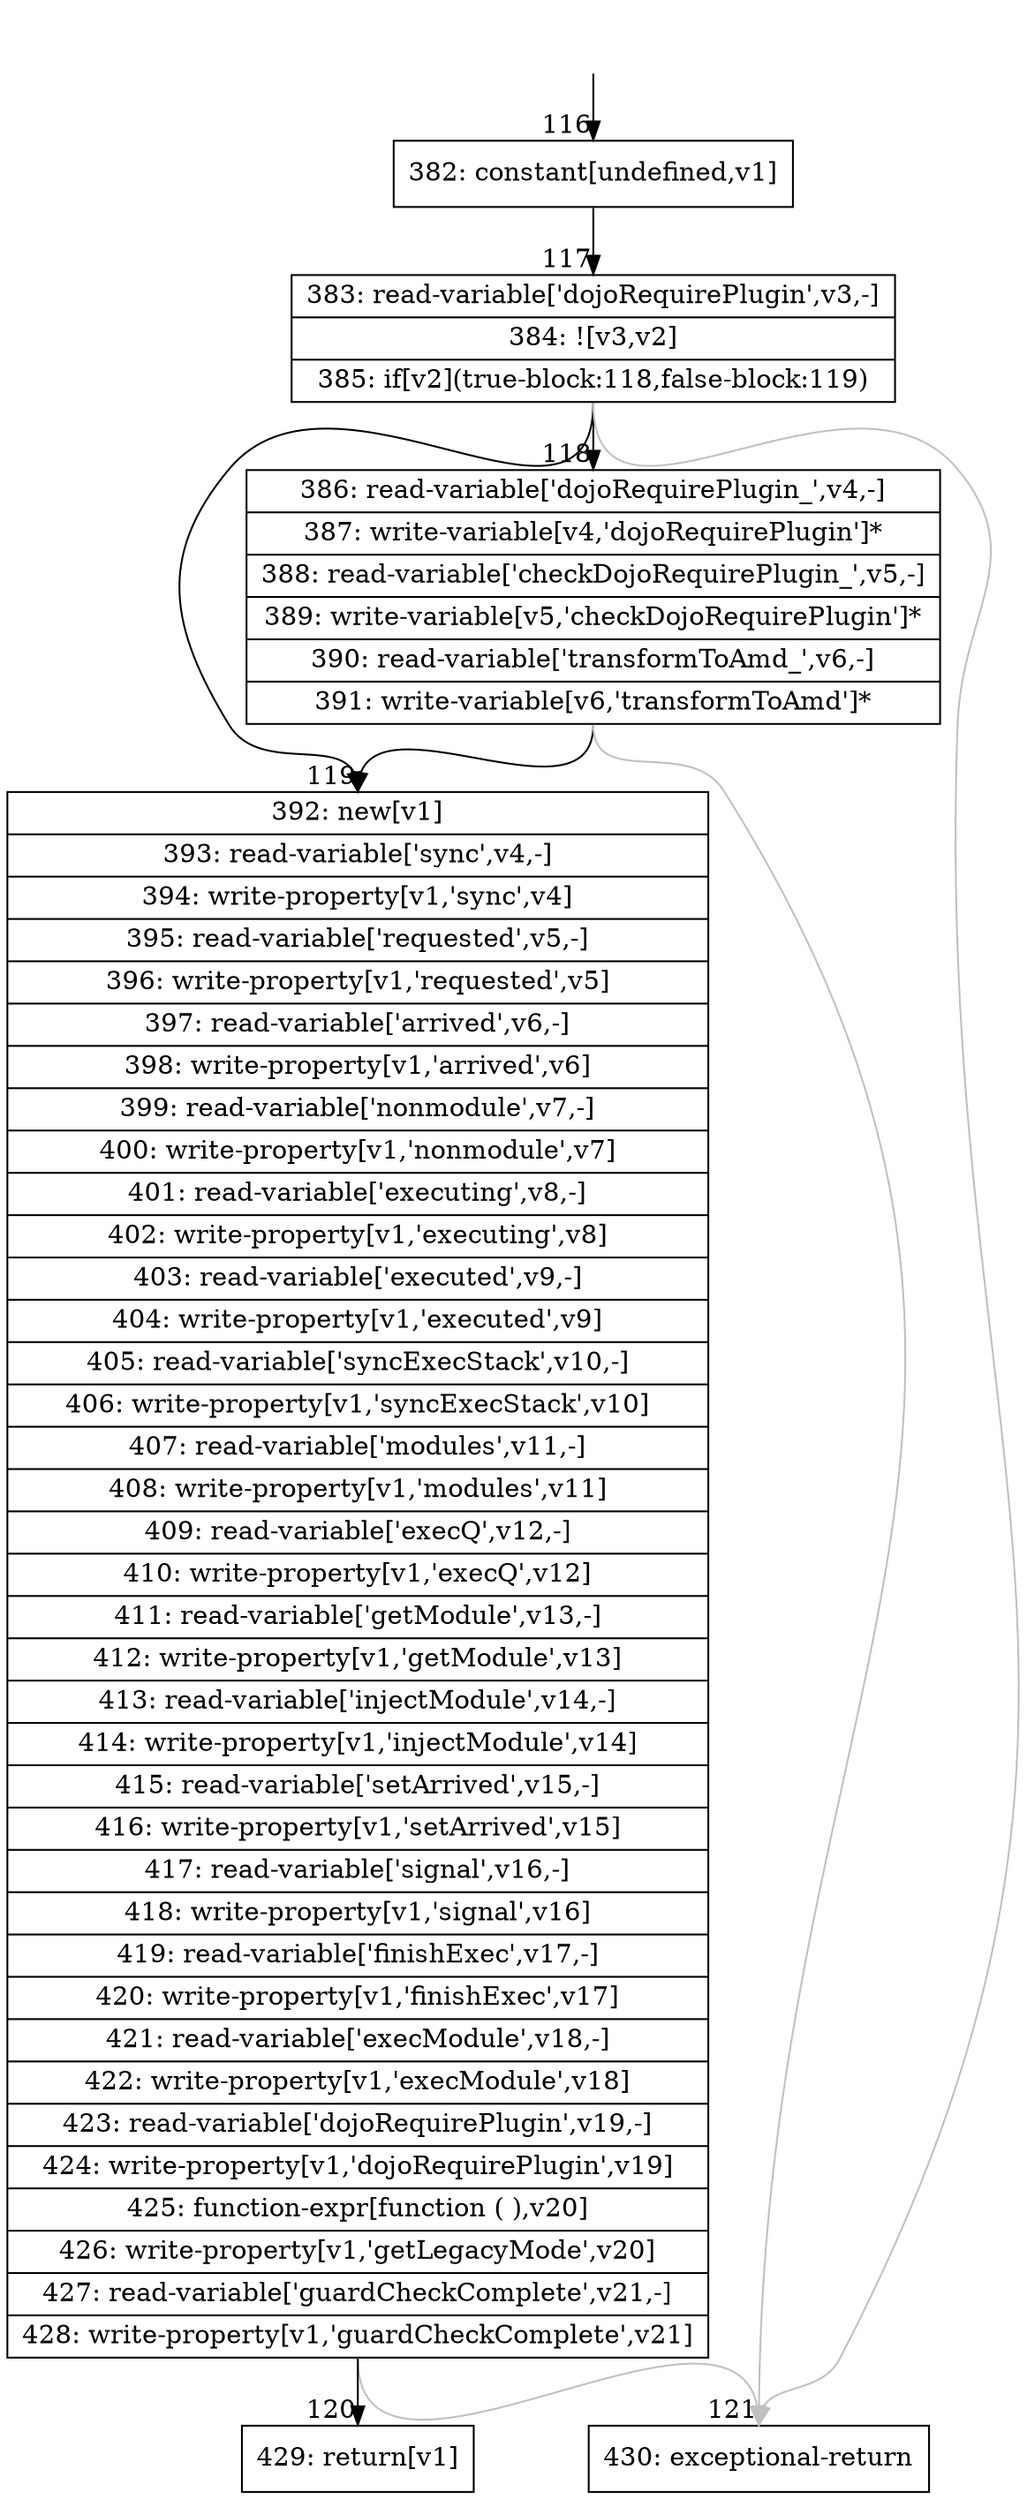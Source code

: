 digraph {
rankdir="TD"
BB_entry15[shape=none,label=""];
BB_entry15 -> BB116 [tailport=s, headport=n, headlabel="    116"]
BB116 [shape=record label="{382: constant[undefined,v1]}" ] 
BB116 -> BB117 [tailport=s, headport=n, headlabel="      117"]
BB117 [shape=record label="{383: read-variable['dojoRequirePlugin',v3,-]|384: ![v3,v2]|385: if[v2](true-block:118,false-block:119)}" ] 
BB117 -> BB118 [tailport=s, headport=n, headlabel="      118"]
BB117 -> BB119 [tailport=s, headport=n, headlabel="      119"]
BB117 -> BB121 [tailport=s, headport=n, color=gray, headlabel="      121"]
BB118 [shape=record label="{386: read-variable['dojoRequirePlugin_',v4,-]|387: write-variable[v4,'dojoRequirePlugin']*|388: read-variable['checkDojoRequirePlugin_',v5,-]|389: write-variable[v5,'checkDojoRequirePlugin']*|390: read-variable['transformToAmd_',v6,-]|391: write-variable[v6,'transformToAmd']*}" ] 
BB118 -> BB119 [tailport=s, headport=n]
BB118 -> BB121 [tailport=s, headport=n, color=gray]
BB119 [shape=record label="{392: new[v1]|393: read-variable['sync',v4,-]|394: write-property[v1,'sync',v4]|395: read-variable['requested',v5,-]|396: write-property[v1,'requested',v5]|397: read-variable['arrived',v6,-]|398: write-property[v1,'arrived',v6]|399: read-variable['nonmodule',v7,-]|400: write-property[v1,'nonmodule',v7]|401: read-variable['executing',v8,-]|402: write-property[v1,'executing',v8]|403: read-variable['executed',v9,-]|404: write-property[v1,'executed',v9]|405: read-variable['syncExecStack',v10,-]|406: write-property[v1,'syncExecStack',v10]|407: read-variable['modules',v11,-]|408: write-property[v1,'modules',v11]|409: read-variable['execQ',v12,-]|410: write-property[v1,'execQ',v12]|411: read-variable['getModule',v13,-]|412: write-property[v1,'getModule',v13]|413: read-variable['injectModule',v14,-]|414: write-property[v1,'injectModule',v14]|415: read-variable['setArrived',v15,-]|416: write-property[v1,'setArrived',v15]|417: read-variable['signal',v16,-]|418: write-property[v1,'signal',v16]|419: read-variable['finishExec',v17,-]|420: write-property[v1,'finishExec',v17]|421: read-variable['execModule',v18,-]|422: write-property[v1,'execModule',v18]|423: read-variable['dojoRequirePlugin',v19,-]|424: write-property[v1,'dojoRequirePlugin',v19]|425: function-expr[function ( ),v20]|426: write-property[v1,'getLegacyMode',v20]|427: read-variable['guardCheckComplete',v21,-]|428: write-property[v1,'guardCheckComplete',v21]}" ] 
BB119 -> BB120 [tailport=s, headport=n, headlabel="      120"]
BB119 -> BB121 [tailport=s, headport=n, color=gray]
BB120 [shape=record label="{429: return[v1]}" ] 
BB121 [shape=record label="{430: exceptional-return}" ] 
//#$~ 279
}
